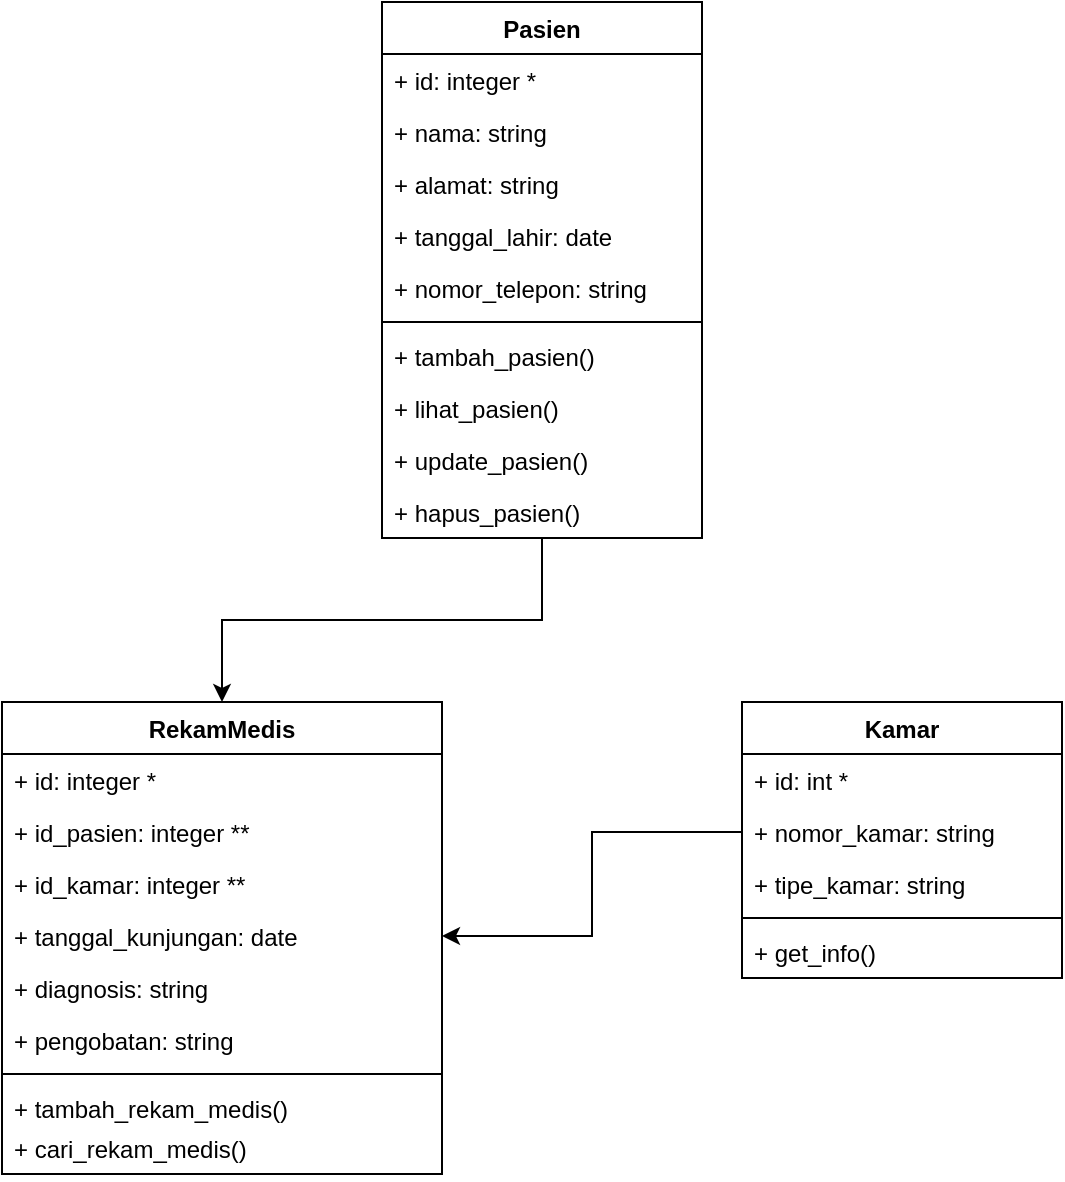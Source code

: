 <mxfile version="26.0.2">
  <diagram name="Page-1" id="Ru4CWLnRtA84wF6Xj4Gm">
    <mxGraphModel dx="1050" dy="574" grid="1" gridSize="10" guides="1" tooltips="1" connect="1" arrows="1" fold="1" page="1" pageScale="1" pageWidth="850" pageHeight="1100" math="0" shadow="0">
      <root>
        <mxCell id="0" />
        <mxCell id="1" parent="0" />
        <mxCell id="e6YyOJI2sQ57vnY_uPps-4" style="edgeStyle=orthogonalEdgeStyle;rounded=0;orthogonalLoop=1;jettySize=auto;html=1;entryX=0.5;entryY=0;entryDx=0;entryDy=0;" edge="1" parent="1" source="Lf2cOZwLNcVu8kgMBoid-5" target="Lf2cOZwLNcVu8kgMBoid-14">
          <mxGeometry relative="1" as="geometry" />
        </mxCell>
        <mxCell id="Lf2cOZwLNcVu8kgMBoid-5" value="Pasien" style="swimlane;fontStyle=1;align=center;verticalAlign=top;childLayout=stackLayout;horizontal=1;startSize=26;horizontalStack=0;resizeParent=1;resizeParentMax=0;resizeLast=0;collapsible=1;marginBottom=0;whiteSpace=wrap;html=1;" parent="1" vertex="1">
          <mxGeometry x="340" y="130" width="160" height="268" as="geometry" />
        </mxCell>
        <mxCell id="Lf2cOZwLNcVu8kgMBoid-6" value="+ id: integer *" style="text;strokeColor=none;fillColor=none;align=left;verticalAlign=top;spacingLeft=4;spacingRight=4;overflow=hidden;rotatable=0;points=[[0,0.5],[1,0.5]];portConstraint=eastwest;whiteSpace=wrap;html=1;" parent="Lf2cOZwLNcVu8kgMBoid-5" vertex="1">
          <mxGeometry y="26" width="160" height="26" as="geometry" />
        </mxCell>
        <mxCell id="Lf2cOZwLNcVu8kgMBoid-19" value="+ nama: string" style="text;strokeColor=none;fillColor=none;align=left;verticalAlign=top;spacingLeft=4;spacingRight=4;overflow=hidden;rotatable=0;points=[[0,0.5],[1,0.5]];portConstraint=eastwest;whiteSpace=wrap;html=1;" parent="Lf2cOZwLNcVu8kgMBoid-5" vertex="1">
          <mxGeometry y="52" width="160" height="26" as="geometry" />
        </mxCell>
        <mxCell id="Lf2cOZwLNcVu8kgMBoid-21" value="+ alamat: string" style="text;strokeColor=none;fillColor=none;align=left;verticalAlign=top;spacingLeft=4;spacingRight=4;overflow=hidden;rotatable=0;points=[[0,0.5],[1,0.5]];portConstraint=eastwest;whiteSpace=wrap;html=1;" parent="Lf2cOZwLNcVu8kgMBoid-5" vertex="1">
          <mxGeometry y="78" width="160" height="26" as="geometry" />
        </mxCell>
        <mxCell id="Lf2cOZwLNcVu8kgMBoid-22" value="+ tanggal_lahir: date&amp;nbsp;" style="text;strokeColor=none;fillColor=none;align=left;verticalAlign=top;spacingLeft=4;spacingRight=4;overflow=hidden;rotatable=0;points=[[0,0.5],[1,0.5]];portConstraint=eastwest;whiteSpace=wrap;html=1;" parent="Lf2cOZwLNcVu8kgMBoid-5" vertex="1">
          <mxGeometry y="104" width="160" height="26" as="geometry" />
        </mxCell>
        <mxCell id="Lf2cOZwLNcVu8kgMBoid-20" value="+ nomor_telepon: string&amp;nbsp;" style="text;strokeColor=none;fillColor=none;align=left;verticalAlign=top;spacingLeft=4;spacingRight=4;overflow=hidden;rotatable=0;points=[[0,0.5],[1,0.5]];portConstraint=eastwest;whiteSpace=wrap;html=1;" parent="Lf2cOZwLNcVu8kgMBoid-5" vertex="1">
          <mxGeometry y="130" width="160" height="26" as="geometry" />
        </mxCell>
        <mxCell id="Lf2cOZwLNcVu8kgMBoid-7" value="" style="line;strokeWidth=1;fillColor=none;align=left;verticalAlign=middle;spacingTop=-1;spacingLeft=3;spacingRight=3;rotatable=0;labelPosition=right;points=[];portConstraint=eastwest;strokeColor=inherit;" parent="Lf2cOZwLNcVu8kgMBoid-5" vertex="1">
          <mxGeometry y="156" width="160" height="8" as="geometry" />
        </mxCell>
        <mxCell id="Lf2cOZwLNcVu8kgMBoid-8" value="+ tambah_pasien()" style="text;strokeColor=none;fillColor=none;align=left;verticalAlign=top;spacingLeft=4;spacingRight=4;overflow=hidden;rotatable=0;points=[[0,0.5],[1,0.5]];portConstraint=eastwest;whiteSpace=wrap;html=1;" parent="Lf2cOZwLNcVu8kgMBoid-5" vertex="1">
          <mxGeometry y="164" width="160" height="26" as="geometry" />
        </mxCell>
        <mxCell id="Lf2cOZwLNcVu8kgMBoid-23" value="+ lihat_pasien()" style="text;strokeColor=none;fillColor=none;align=left;verticalAlign=top;spacingLeft=4;spacingRight=4;overflow=hidden;rotatable=0;points=[[0,0.5],[1,0.5]];portConstraint=eastwest;whiteSpace=wrap;html=1;" parent="Lf2cOZwLNcVu8kgMBoid-5" vertex="1">
          <mxGeometry y="190" width="160" height="26" as="geometry" />
        </mxCell>
        <mxCell id="Lf2cOZwLNcVu8kgMBoid-24" value="+ update_pasien()" style="text;strokeColor=none;fillColor=none;align=left;verticalAlign=top;spacingLeft=4;spacingRight=4;overflow=hidden;rotatable=0;points=[[0,0.5],[1,0.5]];portConstraint=eastwest;whiteSpace=wrap;html=1;" parent="Lf2cOZwLNcVu8kgMBoid-5" vertex="1">
          <mxGeometry y="216" width="160" height="26" as="geometry" />
        </mxCell>
        <mxCell id="Lf2cOZwLNcVu8kgMBoid-25" value="+ hapus_pasien()" style="text;strokeColor=none;fillColor=none;align=left;verticalAlign=top;spacingLeft=4;spacingRight=4;overflow=hidden;rotatable=0;points=[[0,0.5],[1,0.5]];portConstraint=eastwest;whiteSpace=wrap;html=1;" parent="Lf2cOZwLNcVu8kgMBoid-5" vertex="1">
          <mxGeometry y="242" width="160" height="26" as="geometry" />
        </mxCell>
        <mxCell id="Lf2cOZwLNcVu8kgMBoid-9" value="Kamar" style="swimlane;fontStyle=1;align=center;verticalAlign=top;childLayout=stackLayout;horizontal=1;startSize=26;horizontalStack=0;resizeParent=1;resizeParentMax=0;resizeLast=0;collapsible=1;marginBottom=0;whiteSpace=wrap;html=1;" parent="1" vertex="1">
          <mxGeometry x="520" y="480" width="160" height="138" as="geometry" />
        </mxCell>
        <mxCell id="Lf2cOZwLNcVu8kgMBoid-10" value="+ id: int *" style="text;strokeColor=none;fillColor=none;align=left;verticalAlign=top;spacingLeft=4;spacingRight=4;overflow=hidden;rotatable=0;points=[[0,0.5],[1,0.5]];portConstraint=eastwest;whiteSpace=wrap;html=1;" parent="Lf2cOZwLNcVu8kgMBoid-9" vertex="1">
          <mxGeometry y="26" width="160" height="26" as="geometry" />
        </mxCell>
        <mxCell id="Lf2cOZwLNcVu8kgMBoid-36" value="+ nomor_kamar: string" style="text;strokeColor=none;fillColor=none;align=left;verticalAlign=top;spacingLeft=4;spacingRight=4;overflow=hidden;rotatable=0;points=[[0,0.5],[1,0.5]];portConstraint=eastwest;whiteSpace=wrap;html=1;" parent="Lf2cOZwLNcVu8kgMBoid-9" vertex="1">
          <mxGeometry y="52" width="160" height="26" as="geometry" />
        </mxCell>
        <mxCell id="Lf2cOZwLNcVu8kgMBoid-35" value="+ tipe_kamar: string&lt;span style=&quot;white-space: pre;&quot;&gt;&#x9;&lt;/span&gt;" style="text;strokeColor=none;fillColor=none;align=left;verticalAlign=top;spacingLeft=4;spacingRight=4;overflow=hidden;rotatable=0;points=[[0,0.5],[1,0.5]];portConstraint=eastwest;whiteSpace=wrap;html=1;" parent="Lf2cOZwLNcVu8kgMBoid-9" vertex="1">
          <mxGeometry y="78" width="160" height="26" as="geometry" />
        </mxCell>
        <mxCell id="Lf2cOZwLNcVu8kgMBoid-11" value="" style="line;strokeWidth=1;fillColor=none;align=left;verticalAlign=middle;spacingTop=-1;spacingLeft=3;spacingRight=3;rotatable=0;labelPosition=right;points=[];portConstraint=eastwest;strokeColor=inherit;" parent="Lf2cOZwLNcVu8kgMBoid-9" vertex="1">
          <mxGeometry y="104" width="160" height="8" as="geometry" />
        </mxCell>
        <mxCell id="Lf2cOZwLNcVu8kgMBoid-12" value="+ get_info()" style="text;strokeColor=none;fillColor=none;align=left;verticalAlign=top;spacingLeft=4;spacingRight=4;overflow=hidden;rotatable=0;points=[[0,0.5],[1,0.5]];portConstraint=eastwest;whiteSpace=wrap;html=1;" parent="Lf2cOZwLNcVu8kgMBoid-9" vertex="1">
          <mxGeometry y="112" width="160" height="26" as="geometry" />
        </mxCell>
        <mxCell id="Lf2cOZwLNcVu8kgMBoid-14" value="RekamMedis" style="swimlane;fontStyle=1;align=center;verticalAlign=top;childLayout=stackLayout;horizontal=1;startSize=26;horizontalStack=0;resizeParent=1;resizeParentMax=0;resizeLast=0;collapsible=1;marginBottom=0;whiteSpace=wrap;html=1;" parent="1" vertex="1">
          <mxGeometry x="150" y="480" width="220" height="236" as="geometry" />
        </mxCell>
        <mxCell id="Lf2cOZwLNcVu8kgMBoid-15" value="+ id: integer *" style="text;strokeColor=none;fillColor=none;align=left;verticalAlign=top;spacingLeft=4;spacingRight=4;overflow=hidden;rotatable=0;points=[[0,0.5],[1,0.5]];portConstraint=eastwest;whiteSpace=wrap;html=1;" parent="Lf2cOZwLNcVu8kgMBoid-14" vertex="1">
          <mxGeometry y="26" width="220" height="26" as="geometry" />
        </mxCell>
        <mxCell id="Lf2cOZwLNcVu8kgMBoid-27" value="+ id_pasien: integer **&lt;div&gt;&lt;br&gt;&lt;/div&gt;" style="text;strokeColor=none;fillColor=none;align=left;verticalAlign=top;spacingLeft=4;spacingRight=4;overflow=hidden;rotatable=0;points=[[0,0.5],[1,0.5]];portConstraint=eastwest;whiteSpace=wrap;html=1;container=1;" parent="Lf2cOZwLNcVu8kgMBoid-14" vertex="1">
          <mxGeometry y="52" width="220" height="26" as="geometry">
            <mxRectangle y="52" width="220" height="28" as="alternateBounds" />
          </mxGeometry>
        </mxCell>
        <mxCell id="Lf2cOZwLNcVu8kgMBoid-30" value="+ id_kamar: integer **" style="text;strokeColor=none;fillColor=none;align=left;verticalAlign=top;spacingLeft=4;spacingRight=4;overflow=hidden;rotatable=0;points=[[0,0.5],[1,0.5]];portConstraint=eastwest;whiteSpace=wrap;html=1;" parent="Lf2cOZwLNcVu8kgMBoid-14" vertex="1">
          <mxGeometry y="78" width="220" height="26" as="geometry" />
        </mxCell>
        <mxCell id="Lf2cOZwLNcVu8kgMBoid-29" value="+ tanggal_kunjungan: date" style="text;strokeColor=none;fillColor=none;align=left;verticalAlign=top;spacingLeft=4;spacingRight=4;overflow=hidden;rotatable=0;points=[[0,0.5],[1,0.5]];portConstraint=eastwest;whiteSpace=wrap;html=1;" parent="Lf2cOZwLNcVu8kgMBoid-14" vertex="1">
          <mxGeometry y="104" width="220" height="26" as="geometry" />
        </mxCell>
        <mxCell id="Lf2cOZwLNcVu8kgMBoid-31" value="+ diagnosis: string" style="text;strokeColor=none;fillColor=none;align=left;verticalAlign=top;spacingLeft=4;spacingRight=4;overflow=hidden;rotatable=0;points=[[0,0.5],[1,0.5]];portConstraint=eastwest;whiteSpace=wrap;html=1;" parent="Lf2cOZwLNcVu8kgMBoid-14" vertex="1">
          <mxGeometry y="130" width="220" height="26" as="geometry" />
        </mxCell>
        <mxCell id="Lf2cOZwLNcVu8kgMBoid-28" value="+ pengobatan: string" style="text;strokeColor=none;fillColor=none;align=left;verticalAlign=top;spacingLeft=4;spacingRight=4;overflow=hidden;rotatable=0;points=[[0,0.5],[1,0.5]];portConstraint=eastwest;whiteSpace=wrap;html=1;" parent="Lf2cOZwLNcVu8kgMBoid-14" vertex="1">
          <mxGeometry y="156" width="220" height="26" as="geometry" />
        </mxCell>
        <mxCell id="Lf2cOZwLNcVu8kgMBoid-16" value="" style="line;strokeWidth=1;fillColor=none;align=left;verticalAlign=middle;spacingTop=-1;spacingLeft=3;spacingRight=3;rotatable=0;labelPosition=right;points=[];portConstraint=eastwest;strokeColor=inherit;" parent="Lf2cOZwLNcVu8kgMBoid-14" vertex="1">
          <mxGeometry y="182" width="220" height="8" as="geometry" />
        </mxCell>
        <mxCell id="Lf2cOZwLNcVu8kgMBoid-17" value="+ tambah_rekam_medis()" style="text;strokeColor=none;fillColor=none;align=left;verticalAlign=top;spacingLeft=4;spacingRight=4;overflow=hidden;rotatable=0;points=[[0,0.5],[1,0.5]];portConstraint=eastwest;whiteSpace=wrap;html=1;" parent="Lf2cOZwLNcVu8kgMBoid-14" vertex="1">
          <mxGeometry y="190" width="220" height="20" as="geometry" />
        </mxCell>
        <mxCell id="Lf2cOZwLNcVu8kgMBoid-34" value="+ cari_rekam_medis()" style="text;strokeColor=none;fillColor=none;align=left;verticalAlign=top;spacingLeft=4;spacingRight=4;overflow=hidden;rotatable=0;points=[[0,0.5],[1,0.5]];portConstraint=eastwest;whiteSpace=wrap;html=1;" parent="Lf2cOZwLNcVu8kgMBoid-14" vertex="1">
          <mxGeometry y="210" width="220" height="26" as="geometry" />
        </mxCell>
        <mxCell id="e6YyOJI2sQ57vnY_uPps-2" style="edgeStyle=orthogonalEdgeStyle;rounded=0;orthogonalLoop=1;jettySize=auto;html=1;exitX=0;exitY=0.5;exitDx=0;exitDy=0;entryX=1;entryY=0.5;entryDx=0;entryDy=0;" edge="1" parent="1" source="Lf2cOZwLNcVu8kgMBoid-36" target="Lf2cOZwLNcVu8kgMBoid-29">
          <mxGeometry relative="1" as="geometry" />
        </mxCell>
      </root>
    </mxGraphModel>
  </diagram>
</mxfile>
